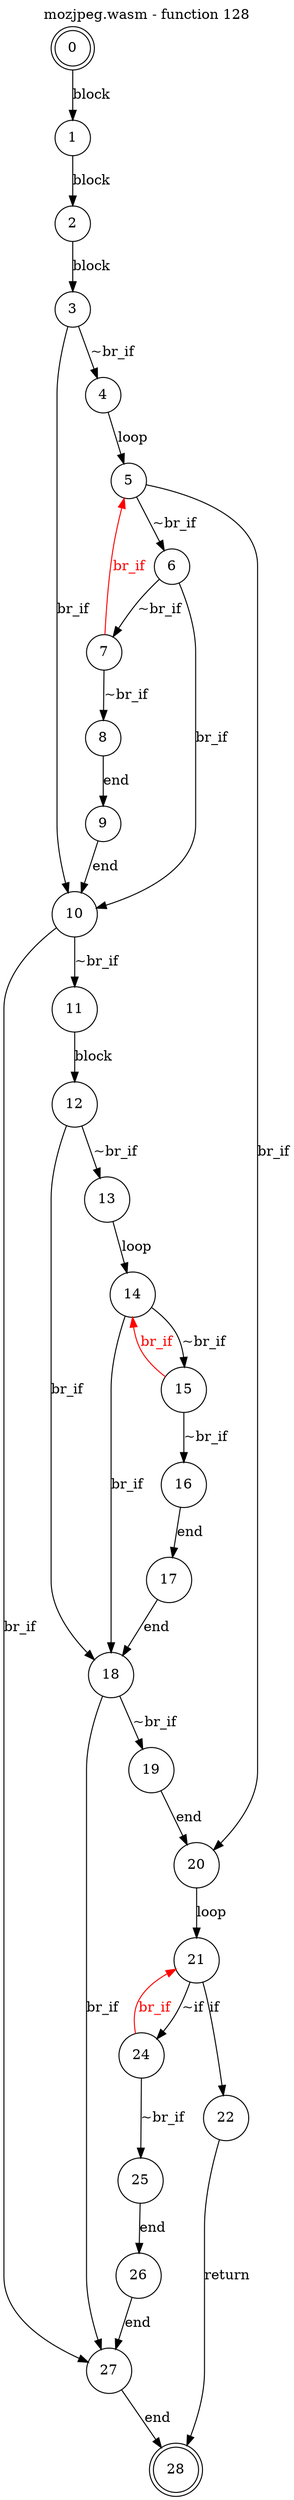 digraph finite_state_machine {
    label = "mozjpeg.wasm - function 128"
    labelloc =  t
    labelfontsize = 16
    labelfontcolor = black
    labelfontname = "Helvetica"
    node [shape = doublecircle]; 0 28;
    node [shape = circle];
    0 -> 1[label="block"];
    1 -> 2[label="block"];
    2 -> 3[label="block"];
    3 -> 4[label="~br_if"];
    3 -> 10[label="br_if"];
    4 -> 5[label="loop"];
    5 -> 6[label="~br_if"];
    5 -> 20[label="br_if"];
    6 -> 7[label="~br_if"];
    6 -> 10[label="br_if"];
    7 -> 8[label="~br_if"];
    7 -> 5[color="red" fontcolor="red" label="br_if"];
    8 -> 9[label="end"];
    9 -> 10[label="end"];
    10 -> 11[label="~br_if"];
    10 -> 27[label="br_if"];
    11 -> 12[label="block"];
    12 -> 13[label="~br_if"];
    12 -> 18[label="br_if"];
    13 -> 14[label="loop"];
    14 -> 15[label="~br_if"];
    14 -> 18[label="br_if"];
    15 -> 16[label="~br_if"];
    15 -> 14[color="red" fontcolor="red" label="br_if"];
    16 -> 17[label="end"];
    17 -> 18[label="end"];
    18 -> 19[label="~br_if"];
    18 -> 27[label="br_if"];
    19 -> 20[label="end"];
    20 -> 21[label="loop"];
    21 -> 22[label="if"];
    21 -> 24[label="~if"];
    22 -> 28[label="return"];
    24 -> 25[label="~br_if"];
    24 -> 21[color="red" fontcolor="red" label="br_if"];
    25 -> 26[label="end"];
    26 -> 27[label="end"];
    27 -> 28[label="end"];
}
